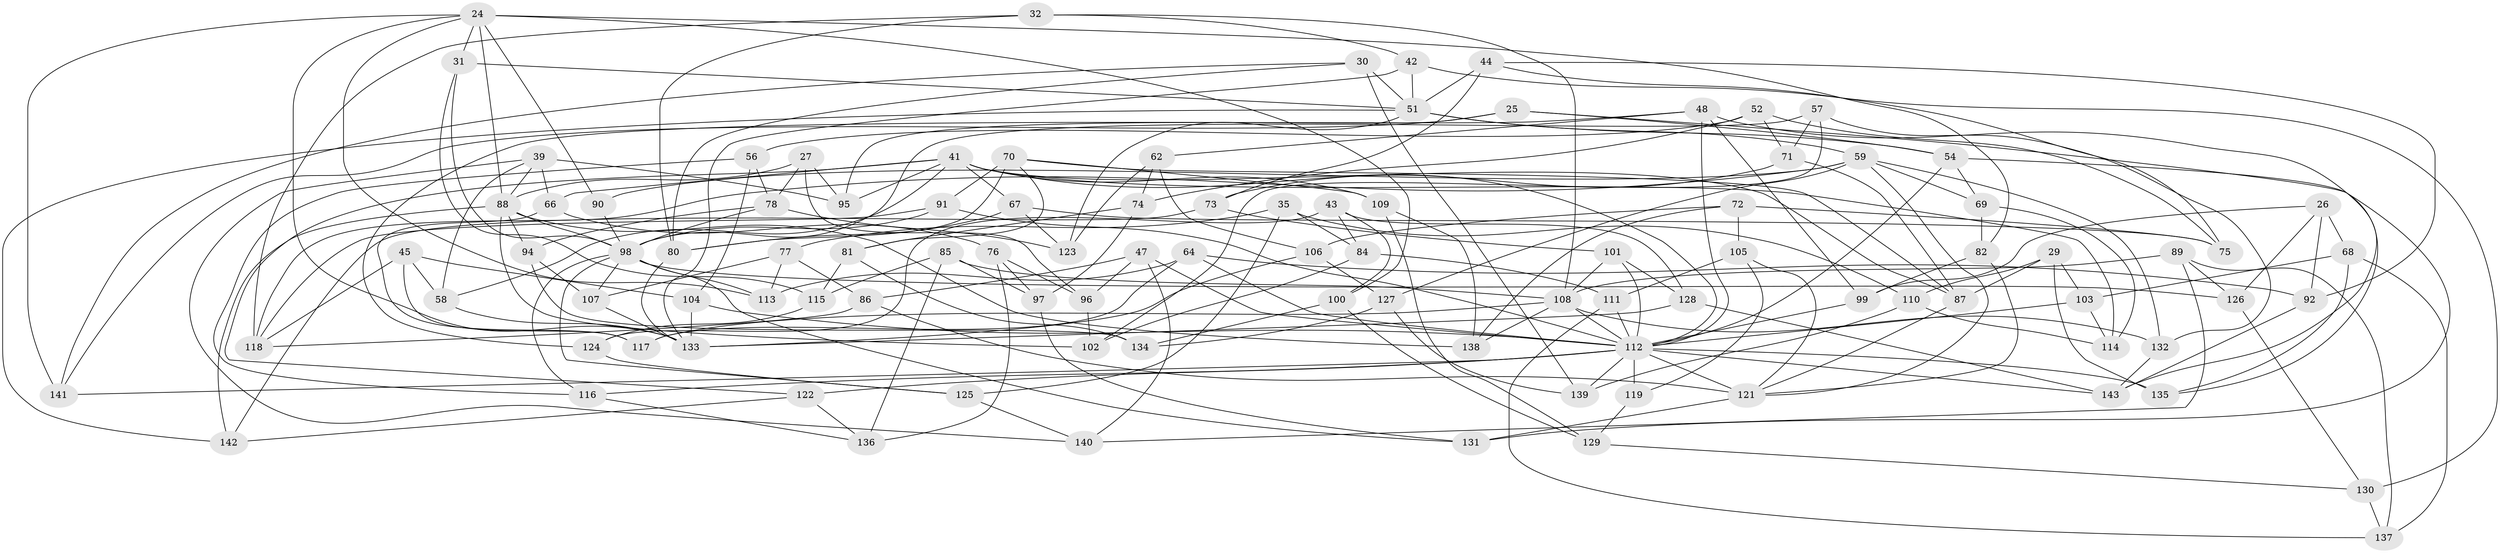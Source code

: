 // original degree distribution, {4: 1.0}
// Generated by graph-tools (version 1.1) at 2025/01/03/04/25 22:01:01]
// undirected, 100 vertices, 231 edges
graph export_dot {
graph [start="1"]
  node [color=gray90,style=filled];
  24 [super="+17+23"];
  25;
  26;
  27;
  29;
  30;
  31;
  32;
  35;
  39 [super="+22"];
  41 [super="+2+4+18"];
  42;
  43;
  44;
  45;
  47;
  48 [super="+7"];
  51 [super="+19"];
  52;
  54 [super="+38"];
  56;
  57;
  58;
  59 [super="+50"];
  62;
  64;
  66;
  67;
  68;
  69;
  70 [super="+53"];
  71;
  72;
  73;
  74;
  75;
  76;
  77;
  78 [super="+63"];
  80 [super="+5"];
  81;
  82;
  84;
  85;
  86;
  87 [super="+37"];
  88 [super="+20+79"];
  89;
  90;
  91;
  92;
  94;
  95 [super="+34"];
  96;
  97;
  98 [super="+49+40"];
  99;
  100;
  101;
  102;
  103;
  104;
  105;
  106;
  107;
  108 [super="+3+21"];
  109;
  110;
  111;
  112 [super="+12+65+14+46+28+33+93"];
  113;
  114;
  115;
  116;
  117;
  118 [super="+60"];
  119;
  121 [super="+10+36+15"];
  122;
  123;
  124;
  125;
  126;
  127;
  128;
  129;
  130;
  131 [super="+61"];
  132;
  133 [super="+120"];
  134;
  135;
  136;
  137;
  138;
  139;
  140;
  141;
  142;
  143 [super="+55"];
  24 -- 141;
  24 -- 31;
  24 -- 82;
  24 -- 100;
  24 -- 90;
  24 -- 113;
  24 -- 88;
  24 -- 133;
  25 -- 54;
  25 -- 135;
  25 -- 141;
  25 -- 95;
  26 -- 68;
  26 -- 92;
  26 -- 126;
  26 -- 99;
  27 -- 88;
  27 -- 96;
  27 -- 95;
  27 -- 78;
  29 -- 103;
  29 -- 87;
  29 -- 135;
  29 -- 110;
  30 -- 139;
  30 -- 80;
  30 -- 141;
  30 -- 51;
  31 -- 115;
  31 -- 51;
  31 -- 98;
  32 -- 42;
  32 -- 80;
  32 -- 118;
  32 -- 108;
  35 -- 125;
  35 -- 77;
  35 -- 110;
  35 -- 84;
  39 -- 66;
  39 -- 58;
  39 -- 95 [weight=2];
  39 -- 140;
  39 -- 88;
  41 -- 109;
  41 -- 67;
  41 -- 87;
  41 -- 58;
  41 -- 66;
  41 -- 112;
  41 -- 114;
  41 -- 122;
  41 -- 95 [weight=2];
  42 -- 51;
  42 -- 130;
  42 -- 133;
  43 -- 124;
  43 -- 84;
  43 -- 128;
  43 -- 100;
  44 -- 92;
  44 -- 75;
  44 -- 73;
  44 -- 51;
  45 -- 58;
  45 -- 117;
  45 -- 104;
  45 -- 118;
  47 -- 96;
  47 -- 86;
  47 -- 140;
  47 -- 112;
  48 -- 124;
  48 -- 62;
  48 -- 99;
  48 -- 143 [weight=2];
  48 -- 112;
  51 -- 142;
  51 -- 54;
  51 -- 123;
  51 -- 59;
  52 -- 71;
  52 -- 75;
  52 -- 56;
  52 -- 74;
  54 -- 131 [weight=2];
  54 -- 69;
  54 -- 112;
  56 -- 116;
  56 -- 104;
  56 -- 78;
  57 -- 102;
  57 -- 71;
  57 -- 132;
  57 -- 98;
  58 -- 133;
  59 -- 90;
  59 -- 132;
  59 -- 69;
  59 -- 118 [weight=2];
  59 -- 127;
  59 -- 121;
  62 -- 123;
  62 -- 106;
  62 -- 74;
  64 -- 117;
  64 -- 113;
  64 -- 92;
  64 -- 112;
  66 -- 76;
  66 -- 117;
  67 -- 75;
  67 -- 123;
  67 -- 80;
  68 -- 135;
  68 -- 103;
  68 -- 137;
  69 -- 82;
  69 -- 114;
  70 -- 81;
  70 -- 80 [weight=2];
  70 -- 91;
  70 -- 109;
  70 -- 87;
  71 -- 73;
  71 -- 87;
  72 -- 75;
  72 -- 106;
  72 -- 138;
  72 -- 105;
  73 -- 101;
  73 -- 142;
  74 -- 97;
  74 -- 81;
  76 -- 136;
  76 -- 97;
  76 -- 96;
  77 -- 86;
  77 -- 113;
  77 -- 107;
  78 -- 94;
  78 -- 123;
  78 -- 98 [weight=2];
  80 -- 133;
  81 -- 115;
  81 -- 134;
  82 -- 121;
  82 -- 99;
  84 -- 111;
  84 -- 102;
  85 -- 136;
  85 -- 115;
  85 -- 97;
  85 -- 108;
  86 -- 121;
  86 -- 118;
  87 -- 121 [weight=2];
  88 -- 102;
  88 -- 138;
  88 -- 142;
  88 -- 98;
  88 -- 94;
  89 -- 108;
  89 -- 140;
  89 -- 137;
  89 -- 126;
  90 -- 98 [weight=2];
  91 -- 118;
  91 -- 112;
  91 -- 98;
  92 -- 143;
  94 -- 107;
  94 -- 134;
  96 -- 102;
  97 -- 131;
  98 -- 107;
  98 -- 116;
  98 -- 126;
  98 -- 131;
  98 -- 113;
  98 -- 125;
  99 -- 112;
  100 -- 134;
  100 -- 129;
  101 -- 128;
  101 -- 108;
  101 -- 112;
  103 -- 114;
  103 -- 112;
  104 -- 133;
  104 -- 112;
  105 -- 119;
  105 -- 111;
  105 -- 121;
  106 -- 133;
  106 -- 127;
  107 -- 133;
  108 -- 132;
  108 -- 138;
  108 -- 117;
  108 -- 112;
  109 -- 138;
  109 -- 129;
  110 -- 114;
  110 -- 139;
  111 -- 112;
  111 -- 137;
  112 -- 116;
  112 -- 139;
  112 -- 143;
  112 -- 135;
  112 -- 121 [weight=2];
  112 -- 122;
  112 -- 119 [weight=2];
  112 -- 141;
  115 -- 124;
  116 -- 136;
  119 -- 129;
  121 -- 131 [weight=2];
  122 -- 136;
  122 -- 142;
  124 -- 125;
  125 -- 140;
  126 -- 130;
  127 -- 139;
  127 -- 134;
  128 -- 133;
  128 -- 143;
  129 -- 130;
  130 -- 137;
  132 -- 143;
}
